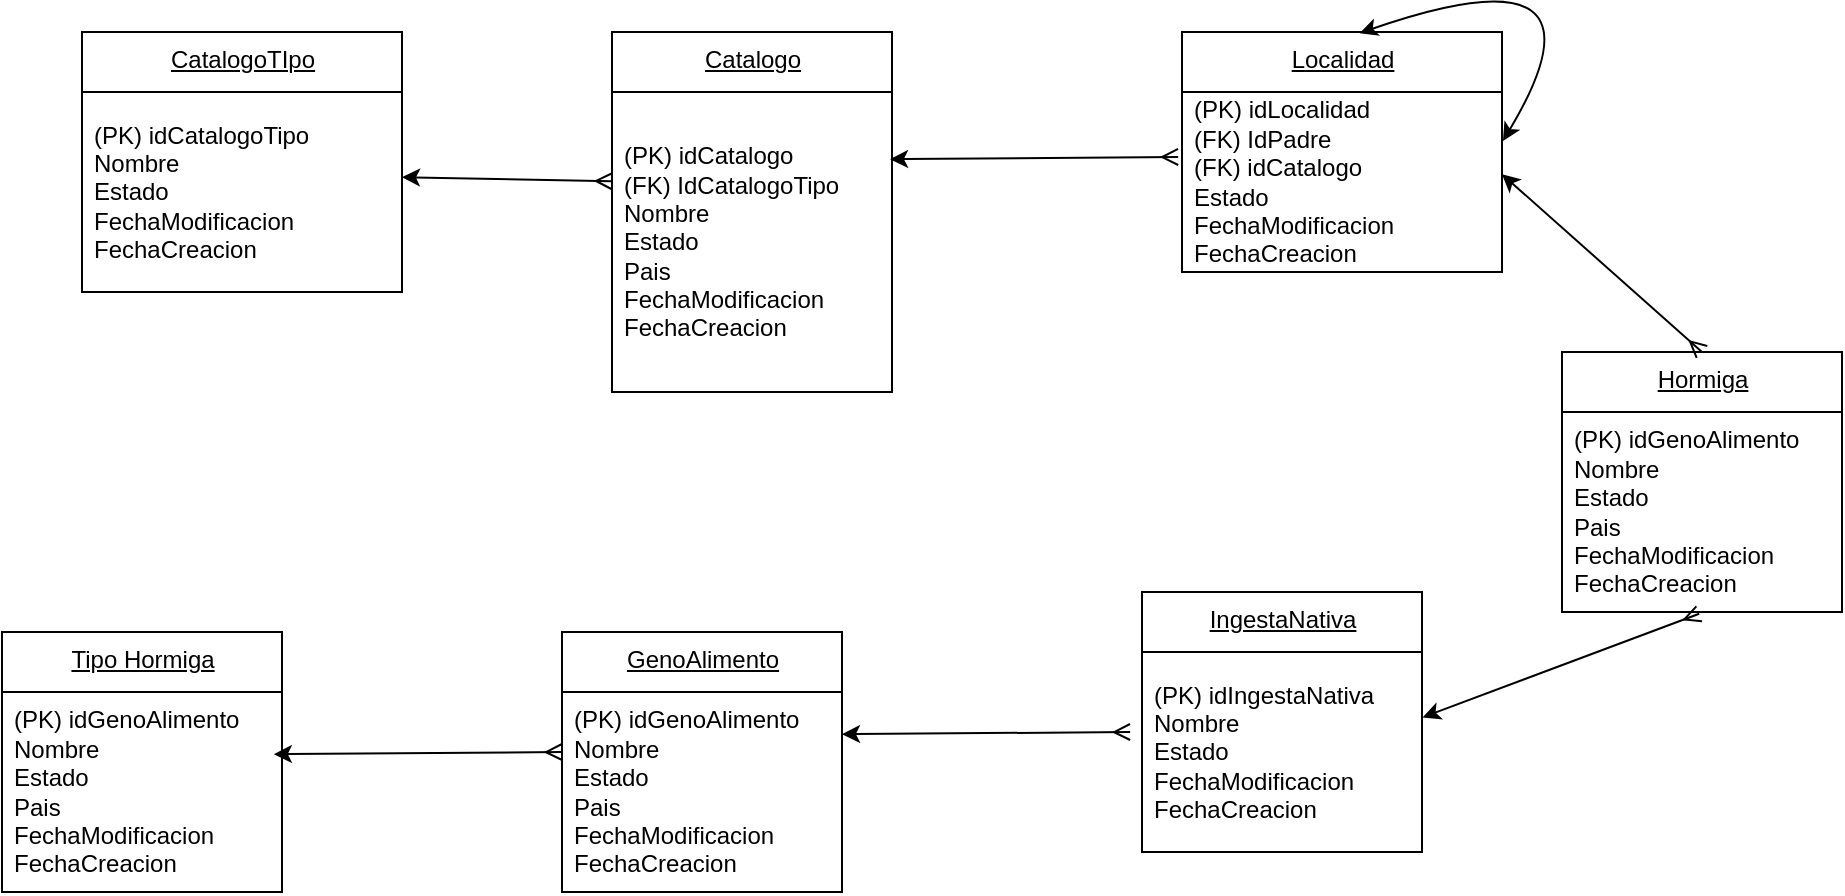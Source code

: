 <mxfile>
    <diagram id="Js4i6e2sUqqA8US9_Xuu" name="Page-1">
        <mxGraphModel dx="1202" dy="729" grid="1" gridSize="10" guides="1" tooltips="1" connect="1" arrows="1" fold="1" page="1" pageScale="1" pageWidth="850" pageHeight="1100" math="0" shadow="0">
            <root>
                <mxCell id="0"/>
                <mxCell id="1" parent="0"/>
                <mxCell id="2" value="CatalogoTIpo" style="swimlane;fontStyle=4;align=center;verticalAlign=top;childLayout=stackLayout;horizontal=1;startSize=30;horizontalStack=0;resizeParent=1;resizeParentMax=0;resizeLast=0;collapsible=0;marginBottom=0;html=1;" parent="1" vertex="1">
                    <mxGeometry x="80" y="40" width="160" height="130" as="geometry"/>
                </mxCell>
                <mxCell id="3" value="(PK) idCatalogoTipo&lt;br&gt;Nombre&lt;br&gt;Estado&lt;br&gt;FechaModificacion&lt;br&gt;FechaCreacion" style="html=1;strokeColor=none;fillColor=none;align=left;verticalAlign=middle;spacingLeft=4;spacingRight=4;rotatable=0;points=[[0,0.5],[1,0.5]];resizeWidth=1;" parent="2" vertex="1">
                    <mxGeometry y="30" width="160" height="100" as="geometry"/>
                </mxCell>
                <mxCell id="4" value="Catalogo" style="swimlane;fontStyle=4;align=center;verticalAlign=top;childLayout=stackLayout;horizontal=1;startSize=30;horizontalStack=0;resizeParent=1;resizeParentMax=0;resizeLast=0;collapsible=0;marginBottom=0;html=1;" parent="1" vertex="1">
                    <mxGeometry x="345" y="40" width="140" height="180" as="geometry"/>
                </mxCell>
                <mxCell id="5" value="(PK) idCatalogo&lt;br&gt;(FK) IdCatalogoTipo&lt;br&gt;Nombre&lt;br&gt;Estado&lt;br&gt;Pais&lt;br&gt;FechaModificacion&lt;br&gt;FechaCreacion" style="html=1;strokeColor=none;fillColor=none;align=left;verticalAlign=middle;spacingLeft=4;spacingRight=4;rotatable=0;points=[[0,0.5],[1,0.5]];resizeWidth=1;" parent="4" vertex="1">
                    <mxGeometry y="30" width="140" height="150" as="geometry"/>
                </mxCell>
                <mxCell id="10" value="" style="endArrow=none;html=1;exitX=1.004;exitY=0.245;exitDx=0;exitDy=0;exitPerimeter=0;entryX=-0.003;entryY=0.323;entryDx=0;entryDy=0;entryPerimeter=0;edgeStyle=orthogonalEdgeStyle;strokeColor=none;elbow=vertical;curved=1;" parent="1" source="3" target="5" edge="1">
                    <mxGeometry width="50" height="50" relative="1" as="geometry">
                        <mxPoint x="280" y="170" as="sourcePoint"/>
                        <mxPoint x="330" y="120" as="targetPoint"/>
                    </mxGeometry>
                </mxCell>
                <mxCell id="13" value="" style="endArrow=ERmany;startArrow=classic;html=1;curved=1;elbow=vertical;endFill=0;exitX=1;exitY=0.426;exitDx=0;exitDy=0;exitPerimeter=0;" parent="1" source="3" edge="1">
                    <mxGeometry width="50" height="50" relative="1" as="geometry">
                        <mxPoint x="235" y="114.63" as="sourcePoint"/>
                        <mxPoint x="345" y="114.63" as="targetPoint"/>
                    </mxGeometry>
                </mxCell>
                <mxCell id="14" value="Localidad" style="swimlane;fontStyle=4;align=center;verticalAlign=top;childLayout=stackLayout;horizontal=1;startSize=30;horizontalStack=0;resizeParent=1;resizeParentMax=0;resizeLast=0;collapsible=0;marginBottom=0;html=1;" parent="1" vertex="1">
                    <mxGeometry x="630" y="40" width="160" height="120" as="geometry"/>
                </mxCell>
                <mxCell id="15" value="(PK) idLocalidad&lt;br&gt;(FK) IdPadre&lt;br&gt;(FK) idCatalogo&lt;br&gt;Estado&lt;br&gt;FechaModificacion&lt;br&gt;FechaCreacion" style="html=1;strokeColor=none;fillColor=none;align=left;verticalAlign=middle;spacingLeft=4;spacingRight=4;rotatable=0;points=[[0,0.5],[1,0.5]];resizeWidth=1;" parent="14" vertex="1">
                    <mxGeometry y="30" width="160" height="90" as="geometry"/>
                </mxCell>
                <mxCell id="16" value="" style="endArrow=classic;startArrow=classic;html=1;curved=1;elbow=vertical;exitX=1.003;exitY=0.272;exitDx=0;exitDy=0;exitPerimeter=0;entryX=0.555;entryY=0.005;entryDx=0;entryDy=0;entryPerimeter=0;" parent="14" source="15" target="14" edge="1">
                    <mxGeometry width="50" height="50" relative="1" as="geometry">
                        <mxPoint x="200" y="45" as="sourcePoint"/>
                        <mxPoint x="250" y="-5" as="targetPoint"/>
                        <Array as="points">
                            <mxPoint x="220" y="-45"/>
                        </Array>
                    </mxGeometry>
                </mxCell>
                <mxCell id="17" value="" style="endArrow=ERmany;startArrow=classic;html=1;curved=1;elbow=vertical;endFill=0;entryX=-0.012;entryY=0.361;entryDx=0;entryDy=0;entryPerimeter=0;exitX=0.993;exitY=0.224;exitDx=0;exitDy=0;exitPerimeter=0;" parent="1" source="5" target="15" edge="1">
                    <mxGeometry width="50" height="50" relative="1" as="geometry">
                        <mxPoint x="485" y="99.63" as="sourcePoint"/>
                        <mxPoint x="595" y="99.63" as="targetPoint"/>
                    </mxGeometry>
                </mxCell>
                <mxCell id="18" value="GenoAlimento" style="swimlane;fontStyle=4;align=center;verticalAlign=top;childLayout=stackLayout;horizontal=1;startSize=30;horizontalStack=0;resizeParent=1;resizeParentMax=0;resizeLast=0;collapsible=0;marginBottom=0;html=1;" parent="1" vertex="1">
                    <mxGeometry x="320" y="340" width="140" height="130" as="geometry"/>
                </mxCell>
                <mxCell id="19" value="(PK) idGenoAlimento&lt;br&gt;Nombre&lt;br&gt;Estado&lt;br&gt;Pais&lt;br&gt;FechaModificacion&lt;br&gt;FechaCreacion" style="html=1;strokeColor=none;fillColor=none;align=left;verticalAlign=middle;spacingLeft=4;spacingRight=4;rotatable=0;points=[[0,0.5],[1,0.5]];resizeWidth=1;" parent="18" vertex="1">
                    <mxGeometry y="30" width="140" height="100" as="geometry"/>
                </mxCell>
                <mxCell id="20" value="IngestaNativa" style="swimlane;fontStyle=4;align=center;verticalAlign=top;childLayout=stackLayout;horizontal=1;startSize=30;horizontalStack=0;resizeParent=1;resizeParentMax=0;resizeLast=0;collapsible=0;marginBottom=0;html=1;" parent="1" vertex="1">
                    <mxGeometry x="610" y="320" width="140" height="130" as="geometry"/>
                </mxCell>
                <mxCell id="21" value="(PK) idIngestaNativa&lt;br&gt;Nombre&lt;br&gt;Estado&lt;br&gt;FechaModificacion&lt;br&gt;FechaCreacion" style="html=1;strokeColor=none;fillColor=none;align=left;verticalAlign=middle;spacingLeft=4;spacingRight=4;rotatable=0;points=[[0,0.5],[1,0.5]];resizeWidth=1;" parent="20" vertex="1">
                    <mxGeometry y="30" width="140" height="100" as="geometry"/>
                </mxCell>
                <mxCell id="22" value="Tipo Hormiga" style="swimlane;fontStyle=4;align=center;verticalAlign=top;childLayout=stackLayout;horizontal=1;startSize=30;horizontalStack=0;resizeParent=1;resizeParentMax=0;resizeLast=0;collapsible=0;marginBottom=0;html=1;" parent="1" vertex="1">
                    <mxGeometry x="40" y="340" width="140" height="130" as="geometry"/>
                </mxCell>
                <mxCell id="23" value="(PK) idGenoAlimento&lt;br&gt;Nombre&lt;br&gt;Estado&lt;br&gt;Pais&lt;br&gt;FechaModificacion&lt;br&gt;FechaCreacion" style="html=1;strokeColor=none;fillColor=none;align=left;verticalAlign=middle;spacingLeft=4;spacingRight=4;rotatable=0;points=[[0,0.5],[1,0.5]];resizeWidth=1;" parent="22" vertex="1">
                    <mxGeometry y="30" width="140" height="100" as="geometry"/>
                </mxCell>
                <mxCell id="24" value="Hormiga" style="swimlane;fontStyle=4;align=center;verticalAlign=top;childLayout=stackLayout;horizontal=1;startSize=30;horizontalStack=0;resizeParent=1;resizeParentMax=0;resizeLast=0;collapsible=0;marginBottom=0;html=1;" parent="1" vertex="1">
                    <mxGeometry x="820" y="200" width="140" height="130" as="geometry"/>
                </mxCell>
                <mxCell id="25" value="(PK) idGenoAlimento&lt;br&gt;Nombre&lt;br&gt;Estado&lt;br&gt;Pais&lt;br&gt;FechaModificacion&lt;br&gt;FechaCreacion" style="html=1;strokeColor=none;fillColor=none;align=left;verticalAlign=middle;spacingLeft=4;spacingRight=4;rotatable=0;points=[[0,0.5],[1,0.5]];resizeWidth=1;" parent="24" vertex="1">
                    <mxGeometry y="30" width="140" height="100" as="geometry"/>
                </mxCell>
                <mxCell id="26" value="" style="endArrow=ERmany;startArrow=classic;html=1;curved=1;elbow=vertical;endFill=0;entryX=-0.012;entryY=0.361;entryDx=0;entryDy=0;entryPerimeter=0;exitX=0.993;exitY=0.224;exitDx=0;exitDy=0;exitPerimeter=0;" edge="1" parent="1">
                    <mxGeometry width="50" height="50" relative="1" as="geometry">
                        <mxPoint x="460" y="391.11" as="sourcePoint"/>
                        <mxPoint x="604.06" y="390" as="targetPoint"/>
                    </mxGeometry>
                </mxCell>
                <mxCell id="27" value="" style="endArrow=ERmany;startArrow=classic;html=1;curved=1;elbow=vertical;endFill=0;entryX=-0.012;entryY=0.361;entryDx=0;entryDy=0;entryPerimeter=0;exitX=0.993;exitY=0.224;exitDx=0;exitDy=0;exitPerimeter=0;" edge="1" parent="1">
                    <mxGeometry width="50" height="50" relative="1" as="geometry">
                        <mxPoint x="175.94" y="401.11" as="sourcePoint"/>
                        <mxPoint x="320.0" y="400" as="targetPoint"/>
                    </mxGeometry>
                </mxCell>
                <mxCell id="28" value="" style="endArrow=ERmany;startArrow=classic;html=1;curved=1;elbow=vertical;endFill=0;entryX=0.5;entryY=0;entryDx=0;entryDy=0;exitX=0.993;exitY=0.224;exitDx=0;exitDy=0;exitPerimeter=0;" edge="1" parent="1" target="24">
                    <mxGeometry width="50" height="50" relative="1" as="geometry">
                        <mxPoint x="790" y="111.11" as="sourcePoint"/>
                        <mxPoint x="934.06" y="110" as="targetPoint"/>
                    </mxGeometry>
                </mxCell>
                <mxCell id="30" value="" style="endArrow=ERmany;startArrow=classic;html=1;curved=1;elbow=vertical;endFill=0;entryX=0.49;entryY=1.009;entryDx=0;entryDy=0;entryPerimeter=0;exitX=1.002;exitY=0.327;exitDx=0;exitDy=0;exitPerimeter=0;" edge="1" parent="1" source="21" target="25">
                    <mxGeometry width="50" height="50" relative="1" as="geometry">
                        <mxPoint x="750" y="341.11" as="sourcePoint"/>
                        <mxPoint x="894.06" y="340" as="targetPoint"/>
                    </mxGeometry>
                </mxCell>
            </root>
        </mxGraphModel>
    </diagram>
</mxfile>